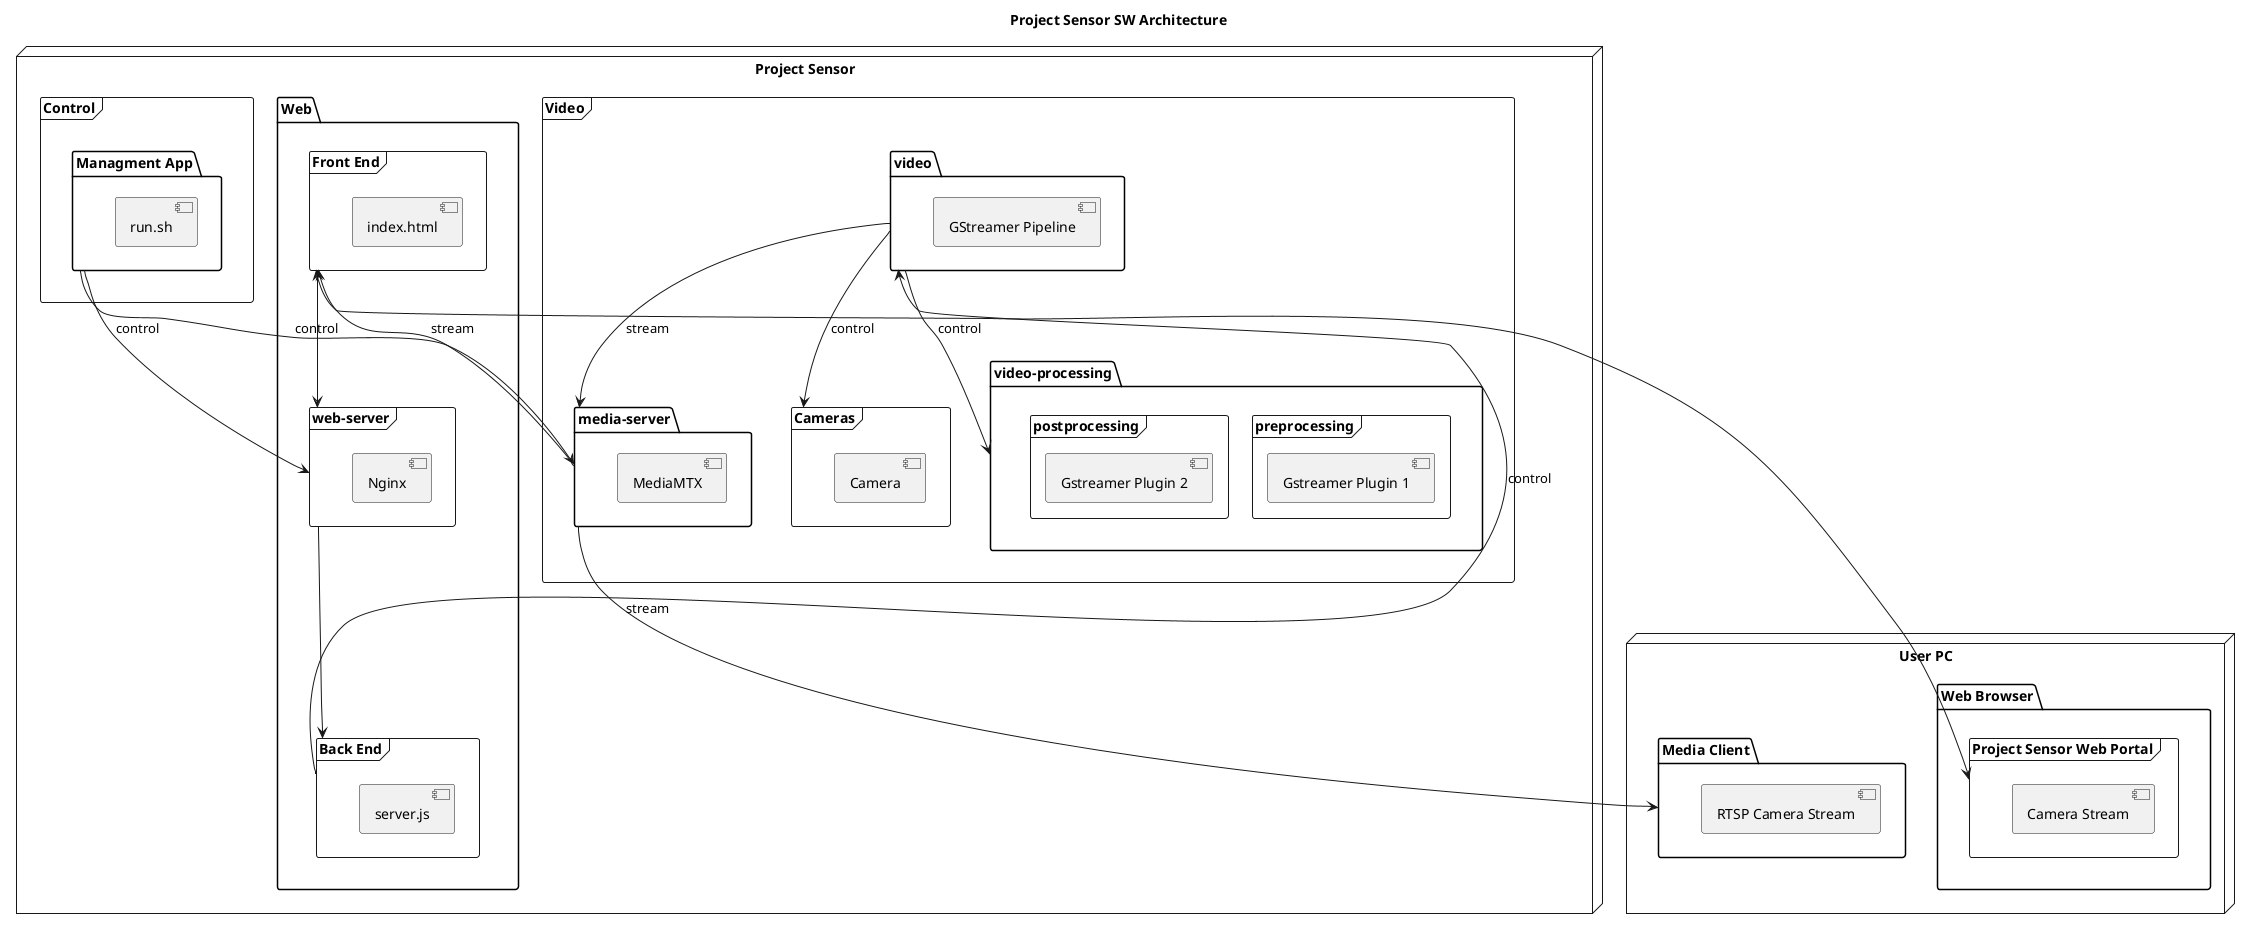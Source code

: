 @startuml project-sensor
title Project Sensor SW Architecture

node "Project Sensor" {
    frame "Control" {
        package "Managment App" {
            [run.sh]
        }
    }

    frame "Video" {
        frame "Cameras" {
            [Camera]
        }

        package "media-server" {
            [MediaMTX]
        }

        package "video" {
            [GStreamer Pipeline]
        }

        package "video-processing" {
            frame "preprocessing" {
                [Gstreamer Plugin 1]
            }

            frame "postprocessing" {
                [Gstreamer Plugin 2]
            }
        }
    }

    package "Web" {
        frame "web-server" {
            [Nginx]
        }
        frame "Back End" {
            [server.js]
        }
        frame "Front End" {
            [index.html]
        }
    }

}

node "User PC" {
    package "Web Browser" {
        frame "Project Sensor Web Portal" {
            [Camera Stream]
        }
    }
    package "Media Client" {
        [RTSP Camera Stream]
    }
}

"Project Sensor Web Portal" <--> "Front End"
"web-server" --> "Back End"
"Front End" --> "web-server"
"Back End" --> "video" : control
"media-server" --> "Front End" : stream
"media-server" --> "Media Client" : stream
"video" --> "Cameras" : control
"video" --> "video-processing"  : control
"video" --> "media-server" : stream
"Managment App" --> "media-server" : control
"Managment App" --> "web-server" : control

@enduml